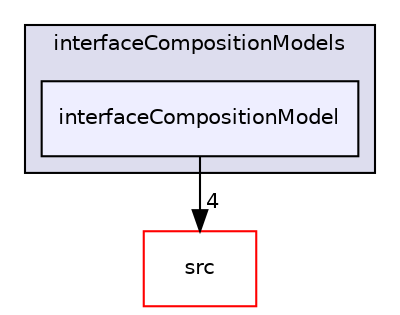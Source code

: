 digraph "applications/solvers/multiphase/reactingEulerFoam/interfacialCompositionModels/interfaceCompositionModels/interfaceCompositionModel" {
  bgcolor=transparent;
  compound=true
  node [ fontsize="10", fontname="Helvetica"];
  edge [ labelfontsize="10", labelfontname="Helvetica"];
  subgraph clusterdir_4f27a06b7e58381c82b665f35f23a190 {
    graph [ bgcolor="#ddddee", pencolor="black", label="interfaceCompositionModels" fontname="Helvetica", fontsize="10", URL="dir_4f27a06b7e58381c82b665f35f23a190.html"]
  dir_4b97da0d7abd2293ab2191dbcabea865 [shape=box, label="interfaceCompositionModel", style="filled", fillcolor="#eeeeff", pencolor="black", URL="dir_4b97da0d7abd2293ab2191dbcabea865.html"];
  }
  dir_68267d1309a1af8e8297ef4c3efbcdba [shape=box label="src" color="red" URL="dir_68267d1309a1af8e8297ef4c3efbcdba.html"];
  dir_4b97da0d7abd2293ab2191dbcabea865->dir_68267d1309a1af8e8297ef4c3efbcdba [headlabel="4", labeldistance=1.5 headhref="dir_000227_000738.html"];
}
